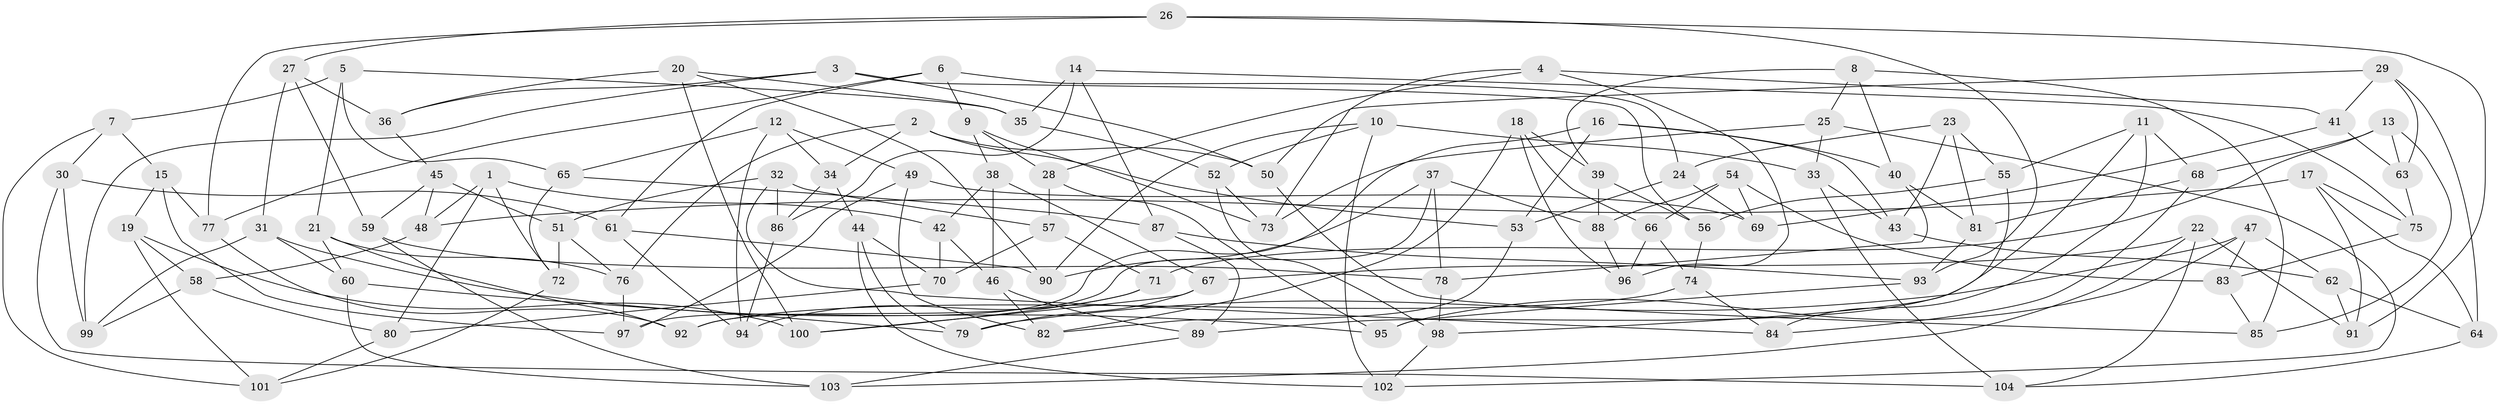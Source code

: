 // coarse degree distribution, {4: 0.38461538461538464, 6: 0.49230769230769234, 5: 0.1076923076923077, 3: 0.015384615384615385}
// Generated by graph-tools (version 1.1) at 2025/42/03/06/25 10:42:18]
// undirected, 104 vertices, 208 edges
graph export_dot {
graph [start="1"]
  node [color=gray90,style=filled];
  1;
  2;
  3;
  4;
  5;
  6;
  7;
  8;
  9;
  10;
  11;
  12;
  13;
  14;
  15;
  16;
  17;
  18;
  19;
  20;
  21;
  22;
  23;
  24;
  25;
  26;
  27;
  28;
  29;
  30;
  31;
  32;
  33;
  34;
  35;
  36;
  37;
  38;
  39;
  40;
  41;
  42;
  43;
  44;
  45;
  46;
  47;
  48;
  49;
  50;
  51;
  52;
  53;
  54;
  55;
  56;
  57;
  58;
  59;
  60;
  61;
  62;
  63;
  64;
  65;
  66;
  67;
  68;
  69;
  70;
  71;
  72;
  73;
  74;
  75;
  76;
  77;
  78;
  79;
  80;
  81;
  82;
  83;
  84;
  85;
  86;
  87;
  88;
  89;
  90;
  91;
  92;
  93;
  94;
  95;
  96;
  97;
  98;
  99;
  100;
  101;
  102;
  103;
  104;
  1 -- 48;
  1 -- 42;
  1 -- 80;
  1 -- 72;
  2 -- 50;
  2 -- 76;
  2 -- 34;
  2 -- 53;
  3 -- 36;
  3 -- 56;
  3 -- 99;
  3 -- 50;
  4 -- 73;
  4 -- 41;
  4 -- 28;
  4 -- 96;
  5 -- 65;
  5 -- 7;
  5 -- 35;
  5 -- 21;
  6 -- 9;
  6 -- 61;
  6 -- 24;
  6 -- 77;
  7 -- 101;
  7 -- 15;
  7 -- 30;
  8 -- 40;
  8 -- 25;
  8 -- 39;
  8 -- 85;
  9 -- 38;
  9 -- 73;
  9 -- 28;
  10 -- 52;
  10 -- 102;
  10 -- 33;
  10 -- 90;
  11 -- 89;
  11 -- 55;
  11 -- 84;
  11 -- 68;
  12 -- 94;
  12 -- 49;
  12 -- 65;
  12 -- 34;
  13 -- 68;
  13 -- 63;
  13 -- 71;
  13 -- 85;
  14 -- 35;
  14 -- 86;
  14 -- 75;
  14 -- 87;
  15 -- 77;
  15 -- 19;
  15 -- 97;
  16 -- 97;
  16 -- 43;
  16 -- 53;
  16 -- 40;
  17 -- 91;
  17 -- 75;
  17 -- 64;
  17 -- 48;
  18 -- 39;
  18 -- 82;
  18 -- 96;
  18 -- 66;
  19 -- 100;
  19 -- 101;
  19 -- 58;
  20 -- 36;
  20 -- 100;
  20 -- 90;
  20 -- 35;
  21 -- 92;
  21 -- 60;
  21 -- 76;
  22 -- 91;
  22 -- 104;
  22 -- 67;
  22 -- 103;
  23 -- 43;
  23 -- 24;
  23 -- 55;
  23 -- 81;
  24 -- 53;
  24 -- 69;
  25 -- 73;
  25 -- 33;
  25 -- 102;
  26 -- 93;
  26 -- 77;
  26 -- 27;
  26 -- 91;
  27 -- 36;
  27 -- 59;
  27 -- 31;
  28 -- 95;
  28 -- 57;
  29 -- 63;
  29 -- 41;
  29 -- 64;
  29 -- 50;
  30 -- 99;
  30 -- 61;
  30 -- 104;
  31 -- 95;
  31 -- 60;
  31 -- 99;
  32 -- 84;
  32 -- 57;
  32 -- 51;
  32 -- 86;
  33 -- 43;
  33 -- 104;
  34 -- 86;
  34 -- 44;
  35 -- 52;
  36 -- 45;
  37 -- 88;
  37 -- 90;
  37 -- 92;
  37 -- 78;
  38 -- 46;
  38 -- 67;
  38 -- 42;
  39 -- 56;
  39 -- 88;
  40 -- 78;
  40 -- 81;
  41 -- 69;
  41 -- 63;
  42 -- 46;
  42 -- 70;
  43 -- 62;
  44 -- 102;
  44 -- 79;
  44 -- 70;
  45 -- 51;
  45 -- 48;
  45 -- 59;
  46 -- 82;
  46 -- 89;
  47 -- 79;
  47 -- 62;
  47 -- 95;
  47 -- 83;
  48 -- 58;
  49 -- 82;
  49 -- 97;
  49 -- 69;
  50 -- 85;
  51 -- 72;
  51 -- 76;
  52 -- 73;
  52 -- 98;
  53 -- 82;
  54 -- 66;
  54 -- 88;
  54 -- 83;
  54 -- 69;
  55 -- 56;
  55 -- 98;
  56 -- 74;
  57 -- 71;
  57 -- 70;
  58 -- 80;
  58 -- 99;
  59 -- 78;
  59 -- 103;
  60 -- 103;
  60 -- 79;
  61 -- 90;
  61 -- 94;
  62 -- 91;
  62 -- 64;
  63 -- 75;
  64 -- 104;
  65 -- 87;
  65 -- 72;
  66 -- 74;
  66 -- 96;
  67 -- 79;
  67 -- 100;
  68 -- 81;
  68 -- 84;
  70 -- 80;
  71 -- 94;
  71 -- 100;
  72 -- 101;
  74 -- 84;
  74 -- 92;
  75 -- 83;
  76 -- 97;
  77 -- 92;
  78 -- 98;
  80 -- 101;
  81 -- 93;
  83 -- 85;
  86 -- 94;
  87 -- 89;
  87 -- 93;
  88 -- 96;
  89 -- 103;
  93 -- 95;
  98 -- 102;
}
